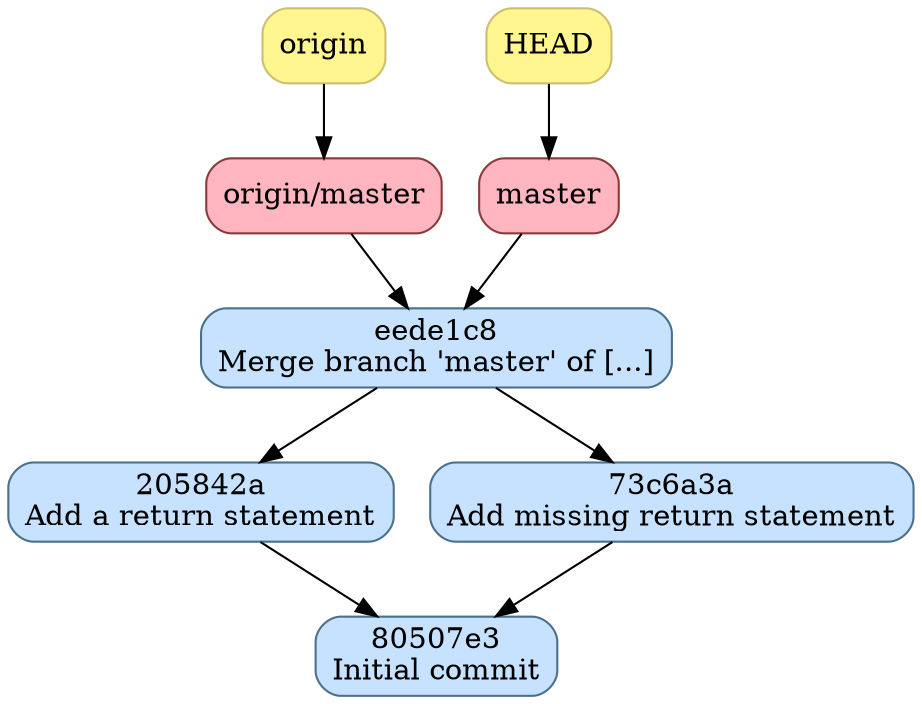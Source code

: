 digraph "git history" {
    node [shape="box", style="rounded,filled", color="skyblue4", fillcolor="slategray1"];
	"master" [color="indianred4", fillcolor="lightpink", label="master"];
	"master" -> "eede1c8";
	"HEAD" [color="lightgoldenrod3", fillcolor="khaki1", label="HEAD"];
	"HEAD" -> "master";

	"origin/master" [color="indianred4", fillcolor="lightpink", label="origin/master"];
	"origin/master" -> "eede1c8";
	"origin" [color="lightgoldenrod3", fillcolor="khaki1", label="origin"];
	"origin" -> "origin/master";

	"80507e3" [label="80507e3\nInitial commit"];
	"205842a" [label="205842a\nAdd a return statement"];
	"205842a" -> "80507e3";
	"73c6a3a" [label="73c6a3a\nAdd missing return statement"];
	"73c6a3a" -> "80507e3";
	"eede1c8" [label="eede1c8\nMerge branch 'master' of [...]"];
	"eede1c8" -> "73c6a3a";
	"eede1c8" -> "205842a";
}
